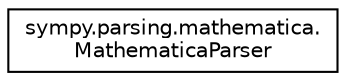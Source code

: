 digraph "Graphical Class Hierarchy"
{
 // LATEX_PDF_SIZE
  edge [fontname="Helvetica",fontsize="10",labelfontname="Helvetica",labelfontsize="10"];
  node [fontname="Helvetica",fontsize="10",shape=record];
  rankdir="LR";
  Node0 [label="sympy.parsing.mathematica.\lMathematicaParser",height=0.2,width=0.4,color="black", fillcolor="white", style="filled",URL="$classsympy_1_1parsing_1_1mathematica_1_1MathematicaParser.html",tooltip=" "];
}
